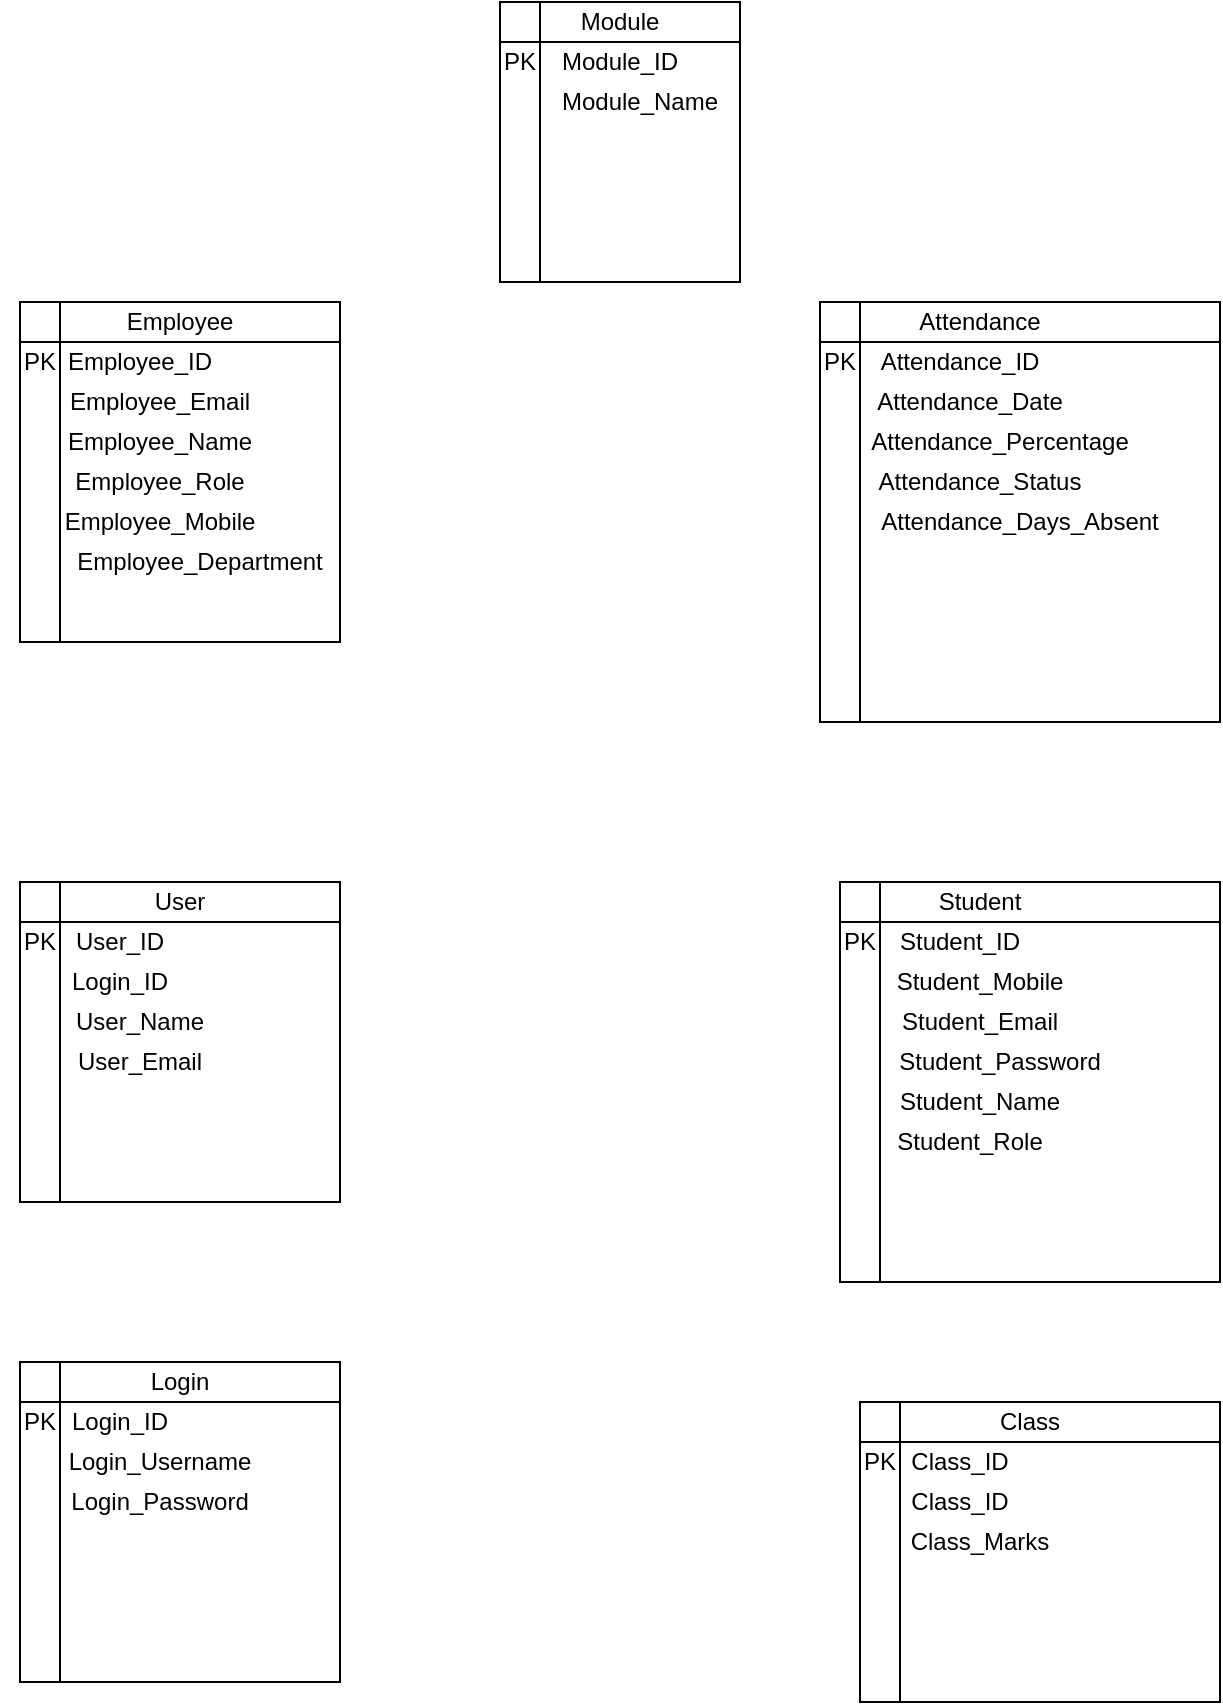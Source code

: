 <mxfile version="15.2.7" type="device"><diagram id="wKGaBkflCjeUb9HaUD2N" name="Page-1"><mxGraphModel dx="782" dy="3975" grid="1" gridSize="10" guides="1" tooltips="1" connect="1" arrows="1" fold="1" page="1" pageScale="1" pageWidth="827" pageHeight="1169" math="0" shadow="0"><root><mxCell id="0"/><mxCell id="1" parent="0"/><mxCell id="TuT4jf9mr0iOroim1wjO-1" value="" style="shape=internalStorage;whiteSpace=wrap;html=1;backgroundOutline=1;" parent="1" vertex="1"><mxGeometry x="40" y="-2760" width="160" height="160" as="geometry"/></mxCell><mxCell id="FOy1simCzJvb7LkzZ_8G-5" value="User" style="text;html=1;strokeColor=none;fillColor=none;align=center;verticalAlign=middle;whiteSpace=wrap;rounded=0;" vertex="1" parent="1"><mxGeometry x="100" y="-2760" width="40" height="20" as="geometry"/></mxCell><mxCell id="FOy1simCzJvb7LkzZ_8G-7" value="PK" style="text;html=1;strokeColor=none;fillColor=none;align=center;verticalAlign=middle;whiteSpace=wrap;rounded=0;" vertex="1" parent="1"><mxGeometry x="30" y="-2740" width="40" height="20" as="geometry"/></mxCell><mxCell id="FOy1simCzJvb7LkzZ_8G-8" value="User_ID" style="text;html=1;strokeColor=none;fillColor=none;align=center;verticalAlign=middle;whiteSpace=wrap;rounded=0;" vertex="1" parent="1"><mxGeometry x="70" y="-2740" width="40" height="20" as="geometry"/></mxCell><mxCell id="FOy1simCzJvb7LkzZ_8G-9" value="Login_ID" style="text;html=1;strokeColor=none;fillColor=none;align=center;verticalAlign=middle;whiteSpace=wrap;rounded=0;" vertex="1" parent="1"><mxGeometry x="70" y="-2720" width="40" height="20" as="geometry"/></mxCell><mxCell id="FOy1simCzJvb7LkzZ_8G-10" value="User_Name" style="text;html=1;strokeColor=none;fillColor=none;align=center;verticalAlign=middle;whiteSpace=wrap;rounded=0;" vertex="1" parent="1"><mxGeometry x="80" y="-2700" width="40" height="20" as="geometry"/></mxCell><mxCell id="FOy1simCzJvb7LkzZ_8G-11" value="User_Email" style="text;html=1;strokeColor=none;fillColor=none;align=center;verticalAlign=middle;whiteSpace=wrap;rounded=0;" vertex="1" parent="1"><mxGeometry x="80" y="-2680" width="40" height="20" as="geometry"/></mxCell><mxCell id="FOy1simCzJvb7LkzZ_8G-14" value="" style="shape=internalStorage;whiteSpace=wrap;html=1;backgroundOutline=1;" vertex="1" parent="1"><mxGeometry x="450" y="-2760" width="190" height="200" as="geometry"/></mxCell><mxCell id="FOy1simCzJvb7LkzZ_8G-15" value="Student" style="text;html=1;strokeColor=none;fillColor=none;align=center;verticalAlign=middle;whiteSpace=wrap;rounded=0;" vertex="1" parent="1"><mxGeometry x="500" y="-2760" width="40" height="20" as="geometry"/></mxCell><mxCell id="FOy1simCzJvb7LkzZ_8G-16" value="PK" style="text;html=1;strokeColor=none;fillColor=none;align=center;verticalAlign=middle;whiteSpace=wrap;rounded=0;" vertex="1" parent="1"><mxGeometry x="440" y="-2740" width="40" height="20" as="geometry"/></mxCell><mxCell id="FOy1simCzJvb7LkzZ_8G-17" value="Student_ID" style="text;html=1;strokeColor=none;fillColor=none;align=center;verticalAlign=middle;whiteSpace=wrap;rounded=0;" vertex="1" parent="1"><mxGeometry x="490" y="-2740" width="40" height="20" as="geometry"/></mxCell><mxCell id="FOy1simCzJvb7LkzZ_8G-19" value="Student_Mobile" style="text;html=1;strokeColor=none;fillColor=none;align=center;verticalAlign=middle;whiteSpace=wrap;rounded=0;" vertex="1" parent="1"><mxGeometry x="500" y="-2720" width="40" height="20" as="geometry"/></mxCell><mxCell id="FOy1simCzJvb7LkzZ_8G-20" value="Student_Email" style="text;html=1;strokeColor=none;fillColor=none;align=center;verticalAlign=middle;whiteSpace=wrap;rounded=0;" vertex="1" parent="1"><mxGeometry x="500" y="-2700" width="40" height="20" as="geometry"/></mxCell><mxCell id="FOy1simCzJvb7LkzZ_8G-21" value="Student_Password" style="text;html=1;strokeColor=none;fillColor=none;align=center;verticalAlign=middle;whiteSpace=wrap;rounded=0;" vertex="1" parent="1"><mxGeometry x="510" y="-2680" width="40" height="20" as="geometry"/></mxCell><mxCell id="FOy1simCzJvb7LkzZ_8G-22" value="Student_Name" style="text;html=1;strokeColor=none;fillColor=none;align=center;verticalAlign=middle;whiteSpace=wrap;rounded=0;" vertex="1" parent="1"><mxGeometry x="500" y="-2660" width="40" height="20" as="geometry"/></mxCell><mxCell id="FOy1simCzJvb7LkzZ_8G-23" value="Student_Role" style="text;html=1;strokeColor=none;fillColor=none;align=center;verticalAlign=middle;whiteSpace=wrap;rounded=0;" vertex="1" parent="1"><mxGeometry x="500" y="-2640" width="30" height="20" as="geometry"/></mxCell><mxCell id="FOy1simCzJvb7LkzZ_8G-24" value="" style="shape=internalStorage;whiteSpace=wrap;html=1;backgroundOutline=1;" vertex="1" parent="1"><mxGeometry x="40" y="-2520" width="160" height="160" as="geometry"/></mxCell><mxCell id="FOy1simCzJvb7LkzZ_8G-25" value="Login" style="text;html=1;strokeColor=none;fillColor=none;align=center;verticalAlign=middle;whiteSpace=wrap;rounded=0;" vertex="1" parent="1"><mxGeometry x="100" y="-2520" width="40" height="20" as="geometry"/></mxCell><mxCell id="FOy1simCzJvb7LkzZ_8G-26" value="PK" style="text;html=1;strokeColor=none;fillColor=none;align=center;verticalAlign=middle;whiteSpace=wrap;rounded=0;" vertex="1" parent="1"><mxGeometry x="30" y="-2500" width="40" height="20" as="geometry"/></mxCell><mxCell id="FOy1simCzJvb7LkzZ_8G-27" value="Login_ID" style="text;html=1;strokeColor=none;fillColor=none;align=center;verticalAlign=middle;whiteSpace=wrap;rounded=0;" vertex="1" parent="1"><mxGeometry x="70" y="-2500" width="40" height="20" as="geometry"/></mxCell><mxCell id="FOy1simCzJvb7LkzZ_8G-28" value="Login_Username" style="text;html=1;strokeColor=none;fillColor=none;align=center;verticalAlign=middle;whiteSpace=wrap;rounded=0;" vertex="1" parent="1"><mxGeometry x="90" y="-2480" width="40" height="20" as="geometry"/></mxCell><mxCell id="FOy1simCzJvb7LkzZ_8G-29" value="Login_Password" style="text;html=1;strokeColor=none;fillColor=none;align=center;verticalAlign=middle;whiteSpace=wrap;rounded=0;" vertex="1" parent="1"><mxGeometry x="90" y="-2460" width="40" height="20" as="geometry"/></mxCell><mxCell id="FOy1simCzJvb7LkzZ_8G-30" value="" style="shape=internalStorage;whiteSpace=wrap;html=1;backgroundOutline=1;" vertex="1" parent="1"><mxGeometry x="40" y="-3050" width="160" height="170" as="geometry"/></mxCell><mxCell id="FOy1simCzJvb7LkzZ_8G-31" value="Employee" style="text;html=1;strokeColor=none;fillColor=none;align=center;verticalAlign=middle;whiteSpace=wrap;rounded=0;" vertex="1" parent="1"><mxGeometry x="100" y="-3050" width="40" height="20" as="geometry"/></mxCell><mxCell id="FOy1simCzJvb7LkzZ_8G-33" value="PK" style="text;html=1;strokeColor=none;fillColor=none;align=center;verticalAlign=middle;whiteSpace=wrap;rounded=0;" vertex="1" parent="1"><mxGeometry x="30" y="-3030" width="40" height="20" as="geometry"/></mxCell><mxCell id="FOy1simCzJvb7LkzZ_8G-34" value="Employee_ID" style="text;html=1;strokeColor=none;fillColor=none;align=center;verticalAlign=middle;whiteSpace=wrap;rounded=0;" vertex="1" parent="1"><mxGeometry x="80" y="-3030" width="40" height="20" as="geometry"/></mxCell><mxCell id="FOy1simCzJvb7LkzZ_8G-36" value="Employee_Email" style="text;html=1;strokeColor=none;fillColor=none;align=center;verticalAlign=middle;whiteSpace=wrap;rounded=0;" vertex="1" parent="1"><mxGeometry x="90" y="-3010" width="40" height="20" as="geometry"/></mxCell><mxCell id="FOy1simCzJvb7LkzZ_8G-37" value="Employee_Name" style="text;html=1;strokeColor=none;fillColor=none;align=center;verticalAlign=middle;whiteSpace=wrap;rounded=0;" vertex="1" parent="1"><mxGeometry x="90" y="-2990" width="40" height="20" as="geometry"/></mxCell><mxCell id="FOy1simCzJvb7LkzZ_8G-38" value="Employee_Role" style="text;html=1;strokeColor=none;fillColor=none;align=center;verticalAlign=middle;whiteSpace=wrap;rounded=0;" vertex="1" parent="1"><mxGeometry x="90" y="-2970" width="40" height="20" as="geometry"/></mxCell><mxCell id="FOy1simCzJvb7LkzZ_8G-39" value="Employee_Mobile" style="text;html=1;strokeColor=none;fillColor=none;align=center;verticalAlign=middle;whiteSpace=wrap;rounded=0;" vertex="1" parent="1"><mxGeometry x="90" y="-2950" width="40" height="20" as="geometry"/></mxCell><mxCell id="FOy1simCzJvb7LkzZ_8G-40" value="Employee_Department" style="text;html=1;strokeColor=none;fillColor=none;align=center;verticalAlign=middle;whiteSpace=wrap;rounded=0;" vertex="1" parent="1"><mxGeometry x="110" y="-2930" width="40" height="20" as="geometry"/></mxCell><mxCell id="FOy1simCzJvb7LkzZ_8G-41" value="" style="shape=internalStorage;whiteSpace=wrap;html=1;backgroundOutline=1;" vertex="1" parent="1"><mxGeometry x="440" y="-3050" width="200" height="210" as="geometry"/></mxCell><mxCell id="FOy1simCzJvb7LkzZ_8G-42" value="Attendance" style="text;html=1;strokeColor=none;fillColor=none;align=center;verticalAlign=middle;whiteSpace=wrap;rounded=0;" vertex="1" parent="1"><mxGeometry x="500" y="-3050" width="40" height="20" as="geometry"/></mxCell><mxCell id="FOy1simCzJvb7LkzZ_8G-43" value="PK" style="text;html=1;strokeColor=none;fillColor=none;align=center;verticalAlign=middle;whiteSpace=wrap;rounded=0;" vertex="1" parent="1"><mxGeometry x="430" y="-3030" width="40" height="20" as="geometry"/></mxCell><mxCell id="FOy1simCzJvb7LkzZ_8G-44" value="Attendance_ID" style="text;html=1;strokeColor=none;fillColor=none;align=center;verticalAlign=middle;whiteSpace=wrap;rounded=0;" vertex="1" parent="1"><mxGeometry x="490" y="-3030" width="40" height="20" as="geometry"/></mxCell><mxCell id="FOy1simCzJvb7LkzZ_8G-45" value="Attendance_Date" style="text;html=1;strokeColor=none;fillColor=none;align=center;verticalAlign=middle;whiteSpace=wrap;rounded=0;" vertex="1" parent="1"><mxGeometry x="495" y="-3010" width="40" height="20" as="geometry"/></mxCell><mxCell id="FOy1simCzJvb7LkzZ_8G-46" value="Attendance_Percentage" style="text;html=1;strokeColor=none;fillColor=none;align=center;verticalAlign=middle;whiteSpace=wrap;rounded=0;" vertex="1" parent="1"><mxGeometry x="510" y="-2990" width="40" height="20" as="geometry"/></mxCell><mxCell id="FOy1simCzJvb7LkzZ_8G-47" value="Attendance_Status" style="text;html=1;strokeColor=none;fillColor=none;align=center;verticalAlign=middle;whiteSpace=wrap;rounded=0;" vertex="1" parent="1"><mxGeometry x="500" y="-2970" width="40" height="20" as="geometry"/></mxCell><mxCell id="FOy1simCzJvb7LkzZ_8G-48" value="Attendance_Days_Absent" style="text;html=1;strokeColor=none;fillColor=none;align=center;verticalAlign=middle;whiteSpace=wrap;rounded=0;" vertex="1" parent="1"><mxGeometry x="520" y="-2950" width="40" height="20" as="geometry"/></mxCell><mxCell id="FOy1simCzJvb7LkzZ_8G-49" value="" style="shape=internalStorage;whiteSpace=wrap;html=1;backgroundOutline=1;" vertex="1" parent="1"><mxGeometry x="460" y="-2500" width="180" height="150" as="geometry"/></mxCell><mxCell id="FOy1simCzJvb7LkzZ_8G-50" value="Class" style="text;html=1;strokeColor=none;fillColor=none;align=center;verticalAlign=middle;whiteSpace=wrap;rounded=0;" vertex="1" parent="1"><mxGeometry x="525" y="-2500" width="40" height="20" as="geometry"/></mxCell><mxCell id="FOy1simCzJvb7LkzZ_8G-51" value="PK" style="text;html=1;strokeColor=none;fillColor=none;align=center;verticalAlign=middle;whiteSpace=wrap;rounded=0;" vertex="1" parent="1"><mxGeometry x="450" y="-2480" width="40" height="20" as="geometry"/></mxCell><mxCell id="FOy1simCzJvb7LkzZ_8G-52" value="Class_ID" style="text;html=1;strokeColor=none;fillColor=none;align=center;verticalAlign=middle;whiteSpace=wrap;rounded=0;" vertex="1" parent="1"><mxGeometry x="490" y="-2480" width="40" height="20" as="geometry"/></mxCell><mxCell id="FOy1simCzJvb7LkzZ_8G-53" value="Class_ID" style="text;html=1;strokeColor=none;fillColor=none;align=center;verticalAlign=middle;whiteSpace=wrap;rounded=0;" vertex="1" parent="1"><mxGeometry x="490" y="-2460" width="40" height="20" as="geometry"/></mxCell><mxCell id="FOy1simCzJvb7LkzZ_8G-54" value="Class_Marks" style="text;html=1;strokeColor=none;fillColor=none;align=center;verticalAlign=middle;whiteSpace=wrap;rounded=0;" vertex="1" parent="1"><mxGeometry x="500" y="-2440" width="40" height="20" as="geometry"/></mxCell><mxCell id="FOy1simCzJvb7LkzZ_8G-55" value="" style="shape=internalStorage;whiteSpace=wrap;html=1;backgroundOutline=1;" vertex="1" parent="1"><mxGeometry x="280" y="-3200" width="120" height="140" as="geometry"/></mxCell><mxCell id="FOy1simCzJvb7LkzZ_8G-56" value="Module" style="text;html=1;strokeColor=none;fillColor=none;align=center;verticalAlign=middle;whiteSpace=wrap;rounded=0;" vertex="1" parent="1"><mxGeometry x="320" y="-3200" width="40" height="20" as="geometry"/></mxCell><mxCell id="FOy1simCzJvb7LkzZ_8G-57" value="PK" style="text;html=1;strokeColor=none;fillColor=none;align=center;verticalAlign=middle;whiteSpace=wrap;rounded=0;" vertex="1" parent="1"><mxGeometry x="270" y="-3180" width="40" height="20" as="geometry"/></mxCell><mxCell id="FOy1simCzJvb7LkzZ_8G-58" value="Module_ID" style="text;html=1;strokeColor=none;fillColor=none;align=center;verticalAlign=middle;whiteSpace=wrap;rounded=0;" vertex="1" parent="1"><mxGeometry x="320" y="-3180" width="40" height="20" as="geometry"/></mxCell><mxCell id="FOy1simCzJvb7LkzZ_8G-59" value="Module_Name" style="text;html=1;strokeColor=none;fillColor=none;align=center;verticalAlign=middle;whiteSpace=wrap;rounded=0;" vertex="1" parent="1"><mxGeometry x="330" y="-3160" width="40" height="20" as="geometry"/></mxCell></root></mxGraphModel></diagram></mxfile>